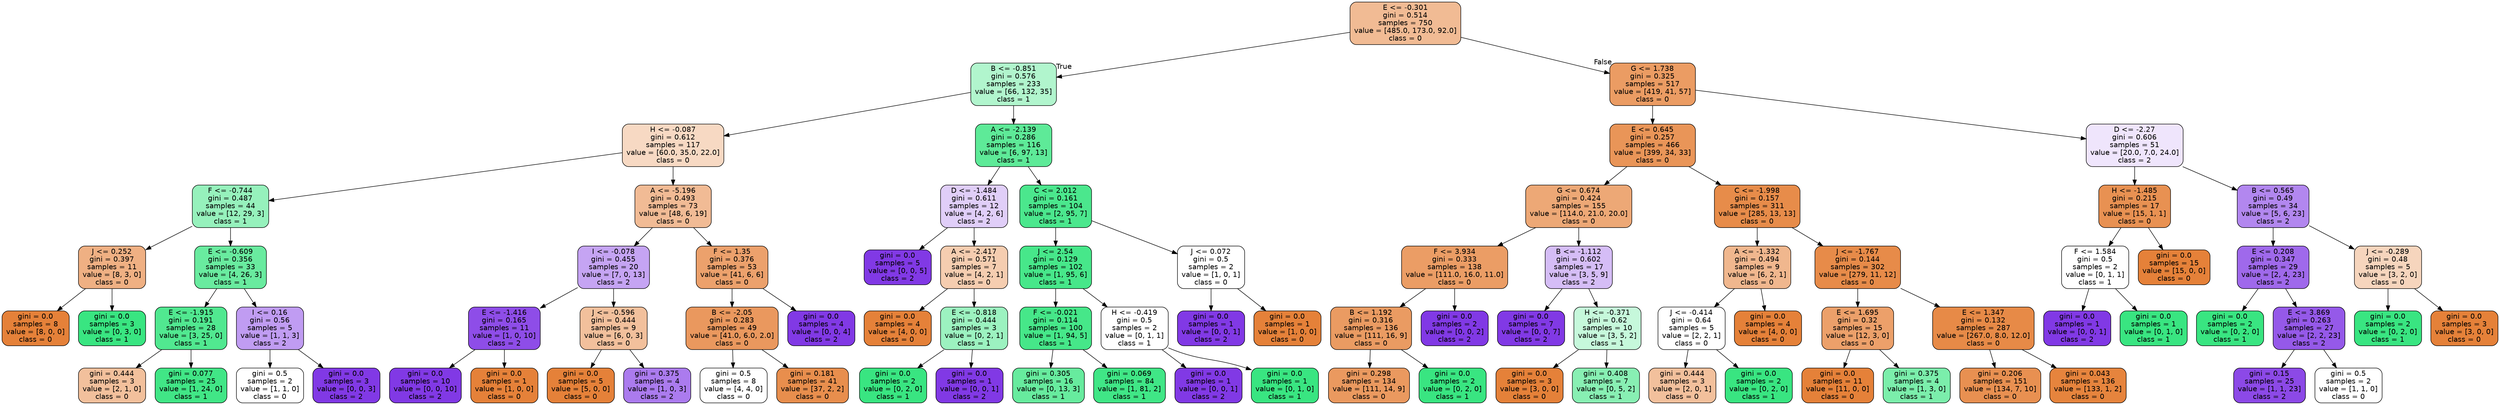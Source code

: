 digraph Tree {
node [shape=box, style="filled, rounded", color="black", fontname="helvetica"] ;
edge [fontname="helvetica"] ;
0 [label="E <= -0.301\ngini = 0.514\nsamples = 750\nvalue = [485.0, 173.0, 92.0]\nclass = 0", fillcolor="#f1bb94"] ;
1 [label="B <= -0.851\ngini = 0.576\nsamples = 233\nvalue = [66, 132, 35]\nclass = 1", fillcolor="#b1f5cd"] ;
0 -> 1 [labeldistance=2.5, labelangle=45, headlabel="True"] ;
2 [label="H <= -0.087\ngini = 0.612\nsamples = 117\nvalue = [60.0, 35.0, 22.0]\nclass = 0", fillcolor="#f7d9c3"] ;
1 -> 2 ;
3 [label="F <= -0.744\ngini = 0.487\nsamples = 44\nvalue = [12, 29, 3]\nclass = 1", fillcolor="#96f1bc"] ;
2 -> 3 ;
4 [label="J <= 0.252\ngini = 0.397\nsamples = 11\nvalue = [8, 3, 0]\nclass = 0", fillcolor="#efb083"] ;
3 -> 4 ;
5 [label="gini = 0.0\nsamples = 8\nvalue = [8, 0, 0]\nclass = 0", fillcolor="#e58139"] ;
4 -> 5 ;
6 [label="gini = 0.0\nsamples = 3\nvalue = [0, 3, 0]\nclass = 1", fillcolor="#39e581"] ;
4 -> 6 ;
7 [label="E <= -0.609\ngini = 0.356\nsamples = 33\nvalue = [4, 26, 3]\nclass = 1", fillcolor="#69eb9f"] ;
3 -> 7 ;
8 [label="E <= -1.915\ngini = 0.191\nsamples = 28\nvalue = [3, 25, 0]\nclass = 1", fillcolor="#51e890"] ;
7 -> 8 ;
9 [label="gini = 0.444\nsamples = 3\nvalue = [2, 1, 0]\nclass = 0", fillcolor="#f2c09c"] ;
8 -> 9 ;
10 [label="gini = 0.077\nsamples = 25\nvalue = [1, 24, 0]\nclass = 1", fillcolor="#41e686"] ;
8 -> 10 ;
11 [label="I <= 0.16\ngini = 0.56\nsamples = 5\nvalue = [1, 1, 3]\nclass = 2", fillcolor="#c09cf2"] ;
7 -> 11 ;
12 [label="gini = 0.5\nsamples = 2\nvalue = [1, 1, 0]\nclass = 0", fillcolor="#ffffff"] ;
11 -> 12 ;
13 [label="gini = 0.0\nsamples = 3\nvalue = [0, 0, 3]\nclass = 2", fillcolor="#8139e5"] ;
11 -> 13 ;
14 [label="A <= -5.196\ngini = 0.493\nsamples = 73\nvalue = [48, 6, 19]\nclass = 0", fillcolor="#f1bb95"] ;
2 -> 14 ;
15 [label="I <= -0.078\ngini = 0.455\nsamples = 20\nvalue = [7, 0, 13]\nclass = 2", fillcolor="#c5a4f3"] ;
14 -> 15 ;
16 [label="E <= -1.416\ngini = 0.165\nsamples = 11\nvalue = [1, 0, 10]\nclass = 2", fillcolor="#8e4de8"] ;
15 -> 16 ;
17 [label="gini = 0.0\nsamples = 10\nvalue = [0, 0, 10]\nclass = 2", fillcolor="#8139e5"] ;
16 -> 17 ;
18 [label="gini = 0.0\nsamples = 1\nvalue = [1, 0, 0]\nclass = 0", fillcolor="#e58139"] ;
16 -> 18 ;
19 [label="J <= -0.596\ngini = 0.444\nsamples = 9\nvalue = [6, 0, 3]\nclass = 0", fillcolor="#f2c09c"] ;
15 -> 19 ;
20 [label="gini = 0.0\nsamples = 5\nvalue = [5, 0, 0]\nclass = 0", fillcolor="#e58139"] ;
19 -> 20 ;
21 [label="gini = 0.375\nsamples = 4\nvalue = [1, 0, 3]\nclass = 2", fillcolor="#ab7bee"] ;
19 -> 21 ;
22 [label="F <= 1.35\ngini = 0.376\nsamples = 53\nvalue = [41, 6, 6]\nclass = 0", fillcolor="#eca16c"] ;
14 -> 22 ;
23 [label="B <= -2.05\ngini = 0.283\nsamples = 49\nvalue = [41.0, 6.0, 2.0]\nclass = 0", fillcolor="#ea985e"] ;
22 -> 23 ;
24 [label="gini = 0.5\nsamples = 8\nvalue = [4, 4, 0]\nclass = 0", fillcolor="#ffffff"] ;
23 -> 24 ;
25 [label="gini = 0.181\nsamples = 41\nvalue = [37, 2, 2]\nclass = 0", fillcolor="#e88e4d"] ;
23 -> 25 ;
26 [label="gini = 0.0\nsamples = 4\nvalue = [0, 0, 4]\nclass = 2", fillcolor="#8139e5"] ;
22 -> 26 ;
27 [label="A <= -2.139\ngini = 0.286\nsamples = 116\nvalue = [6, 97, 13]\nclass = 1", fillcolor="#5eea98"] ;
1 -> 27 ;
28 [label="D <= -1.484\ngini = 0.611\nsamples = 12\nvalue = [4, 2, 6]\nclass = 2", fillcolor="#e0cef8"] ;
27 -> 28 ;
29 [label="gini = 0.0\nsamples = 5\nvalue = [0, 0, 5]\nclass = 2", fillcolor="#8139e5"] ;
28 -> 29 ;
30 [label="A <= -2.417\ngini = 0.571\nsamples = 7\nvalue = [4, 2, 1]\nclass = 0", fillcolor="#f5cdb0"] ;
28 -> 30 ;
31 [label="gini = 0.0\nsamples = 4\nvalue = [4, 0, 0]\nclass = 0", fillcolor="#e58139"] ;
30 -> 31 ;
32 [label="E <= -0.818\ngini = 0.444\nsamples = 3\nvalue = [0, 2, 1]\nclass = 1", fillcolor="#9cf2c0"] ;
30 -> 32 ;
33 [label="gini = 0.0\nsamples = 2\nvalue = [0, 2, 0]\nclass = 1", fillcolor="#39e581"] ;
32 -> 33 ;
34 [label="gini = 0.0\nsamples = 1\nvalue = [0, 0, 1]\nclass = 2", fillcolor="#8139e5"] ;
32 -> 34 ;
35 [label="C <= 2.012\ngini = 0.161\nsamples = 104\nvalue = [2, 95, 7]\nclass = 1", fillcolor="#4be78d"] ;
27 -> 35 ;
36 [label="J <= 2.54\ngini = 0.129\nsamples = 102\nvalue = [1, 95, 6]\nclass = 1", fillcolor="#47e78a"] ;
35 -> 36 ;
37 [label="F <= -0.021\ngini = 0.114\nsamples = 100\nvalue = [1, 94, 5]\nclass = 1", fillcolor="#46e789"] ;
36 -> 37 ;
38 [label="gini = 0.305\nsamples = 16\nvalue = [0, 13, 3]\nclass = 1", fillcolor="#67eb9e"] ;
37 -> 38 ;
39 [label="gini = 0.069\nsamples = 84\nvalue = [1, 81, 2]\nclass = 1", fillcolor="#40e686"] ;
37 -> 39 ;
40 [label="H <= -0.419\ngini = 0.5\nsamples = 2\nvalue = [0, 1, 1]\nclass = 1", fillcolor="#ffffff"] ;
36 -> 40 ;
41 [label="gini = 0.0\nsamples = 1\nvalue = [0, 0, 1]\nclass = 2", fillcolor="#8139e5"] ;
40 -> 41 ;
42 [label="gini = 0.0\nsamples = 1\nvalue = [0, 1, 0]\nclass = 1", fillcolor="#39e581"] ;
40 -> 42 ;
43 [label="J <= 0.072\ngini = 0.5\nsamples = 2\nvalue = [1, 0, 1]\nclass = 0", fillcolor="#ffffff"] ;
35 -> 43 ;
44 [label="gini = 0.0\nsamples = 1\nvalue = [0, 0, 1]\nclass = 2", fillcolor="#8139e5"] ;
43 -> 44 ;
45 [label="gini = 0.0\nsamples = 1\nvalue = [1, 0, 0]\nclass = 0", fillcolor="#e58139"] ;
43 -> 45 ;
46 [label="G <= 1.738\ngini = 0.325\nsamples = 517\nvalue = [419, 41, 57]\nclass = 0", fillcolor="#eb9c63"] ;
0 -> 46 [labeldistance=2.5, labelangle=-45, headlabel="False"] ;
47 [label="E <= 0.645\ngini = 0.257\nsamples = 466\nvalue = [399, 34, 33]\nclass = 0", fillcolor="#e99558"] ;
46 -> 47 ;
48 [label="G <= 0.674\ngini = 0.424\nsamples = 155\nvalue = [114.0, 21.0, 20.0]\nclass = 0", fillcolor="#eda876"] ;
47 -> 48 ;
49 [label="F <= 3.934\ngini = 0.333\nsamples = 138\nvalue = [111.0, 16.0, 11.0]\nclass = 0", fillcolor="#eb9d65"] ;
48 -> 49 ;
50 [label="B <= 1.192\ngini = 0.316\nsamples = 136\nvalue = [111, 16, 9]\nclass = 0", fillcolor="#ea9b62"] ;
49 -> 50 ;
51 [label="gini = 0.298\nsamples = 134\nvalue = [111, 14, 9]\nclass = 0", fillcolor="#ea995f"] ;
50 -> 51 ;
52 [label="gini = 0.0\nsamples = 2\nvalue = [0, 2, 0]\nclass = 1", fillcolor="#39e581"] ;
50 -> 52 ;
53 [label="gini = 0.0\nsamples = 2\nvalue = [0, 0, 2]\nclass = 2", fillcolor="#8139e5"] ;
49 -> 53 ;
54 [label="B <= -1.112\ngini = 0.602\nsamples = 17\nvalue = [3, 5, 9]\nclass = 2", fillcolor="#d5bdf6"] ;
48 -> 54 ;
55 [label="gini = 0.0\nsamples = 7\nvalue = [0, 0, 7]\nclass = 2", fillcolor="#8139e5"] ;
54 -> 55 ;
56 [label="H <= -0.371\ngini = 0.62\nsamples = 10\nvalue = [3, 5, 2]\nclass = 1", fillcolor="#c6f8db"] ;
54 -> 56 ;
57 [label="gini = 0.0\nsamples = 3\nvalue = [3, 0, 0]\nclass = 0", fillcolor="#e58139"] ;
56 -> 57 ;
58 [label="gini = 0.408\nsamples = 7\nvalue = [0, 5, 2]\nclass = 1", fillcolor="#88efb3"] ;
56 -> 58 ;
59 [label="C <= -1.998\ngini = 0.157\nsamples = 311\nvalue = [285, 13, 13]\nclass = 0", fillcolor="#e78c4a"] ;
47 -> 59 ;
60 [label="A <= -1.332\ngini = 0.494\nsamples = 9\nvalue = [6, 2, 1]\nclass = 0", fillcolor="#f0b78e"] ;
59 -> 60 ;
61 [label="J <= -0.414\ngini = 0.64\nsamples = 5\nvalue = [2, 2, 1]\nclass = 0", fillcolor="#ffffff"] ;
60 -> 61 ;
62 [label="gini = 0.444\nsamples = 3\nvalue = [2, 0, 1]\nclass = 0", fillcolor="#f2c09c"] ;
61 -> 62 ;
63 [label="gini = 0.0\nsamples = 2\nvalue = [0, 2, 0]\nclass = 1", fillcolor="#39e581"] ;
61 -> 63 ;
64 [label="gini = 0.0\nsamples = 4\nvalue = [4, 0, 0]\nclass = 0", fillcolor="#e58139"] ;
60 -> 64 ;
65 [label="J <= -1.767\ngini = 0.144\nsamples = 302\nvalue = [279, 11, 12]\nclass = 0", fillcolor="#e78b49"] ;
59 -> 65 ;
66 [label="E <= 1.695\ngini = 0.32\nsamples = 15\nvalue = [12, 3, 0]\nclass = 0", fillcolor="#eca06a"] ;
65 -> 66 ;
67 [label="gini = 0.0\nsamples = 11\nvalue = [11, 0, 0]\nclass = 0", fillcolor="#e58139"] ;
66 -> 67 ;
68 [label="gini = 0.375\nsamples = 4\nvalue = [1, 3, 0]\nclass = 1", fillcolor="#7beeab"] ;
66 -> 68 ;
69 [label="E <= 1.347\ngini = 0.132\nsamples = 287\nvalue = [267.0, 8.0, 12.0]\nclass = 0", fillcolor="#e78a47"] ;
65 -> 69 ;
70 [label="gini = 0.206\nsamples = 151\nvalue = [134, 7, 10]\nclass = 0", fillcolor="#e89051"] ;
69 -> 70 ;
71 [label="gini = 0.043\nsamples = 136\nvalue = [133, 1, 2]\nclass = 0", fillcolor="#e6843d"] ;
69 -> 71 ;
72 [label="D <= -2.27\ngini = 0.606\nsamples = 51\nvalue = [20.0, 7.0, 24.0]\nclass = 2", fillcolor="#efe5fc"] ;
46 -> 72 ;
73 [label="H <= -1.485\ngini = 0.215\nsamples = 17\nvalue = [15, 1, 1]\nclass = 0", fillcolor="#e89152"] ;
72 -> 73 ;
74 [label="F <= 1.584\ngini = 0.5\nsamples = 2\nvalue = [0, 1, 1]\nclass = 1", fillcolor="#ffffff"] ;
73 -> 74 ;
75 [label="gini = 0.0\nsamples = 1\nvalue = [0, 0, 1]\nclass = 2", fillcolor="#8139e5"] ;
74 -> 75 ;
76 [label="gini = 0.0\nsamples = 1\nvalue = [0, 1, 0]\nclass = 1", fillcolor="#39e581"] ;
74 -> 76 ;
77 [label="gini = 0.0\nsamples = 15\nvalue = [15, 0, 0]\nclass = 0", fillcolor="#e58139"] ;
73 -> 77 ;
78 [label="B <= 0.565\ngini = 0.49\nsamples = 34\nvalue = [5, 6, 23]\nclass = 2", fillcolor="#b287ef"] ;
72 -> 78 ;
79 [label="E <= 0.208\ngini = 0.347\nsamples = 29\nvalue = [2, 4, 23]\nclass = 2", fillcolor="#9f69eb"] ;
78 -> 79 ;
80 [label="gini = 0.0\nsamples = 2\nvalue = [0, 2, 0]\nclass = 1", fillcolor="#39e581"] ;
79 -> 80 ;
81 [label="E <= 3.869\ngini = 0.263\nsamples = 27\nvalue = [2, 2, 23]\nclass = 2", fillcolor="#9559e9"] ;
79 -> 81 ;
82 [label="gini = 0.15\nsamples = 25\nvalue = [1, 1, 23]\nclass = 2", fillcolor="#8c49e7"] ;
81 -> 82 ;
83 [label="gini = 0.5\nsamples = 2\nvalue = [1, 1, 0]\nclass = 0", fillcolor="#ffffff"] ;
81 -> 83 ;
84 [label="J <= -0.289\ngini = 0.48\nsamples = 5\nvalue = [3, 2, 0]\nclass = 0", fillcolor="#f6d5bd"] ;
78 -> 84 ;
85 [label="gini = 0.0\nsamples = 2\nvalue = [0, 2, 0]\nclass = 1", fillcolor="#39e581"] ;
84 -> 85 ;
86 [label="gini = 0.0\nsamples = 3\nvalue = [3, 0, 0]\nclass = 0", fillcolor="#e58139"] ;
84 -> 86 ;
}